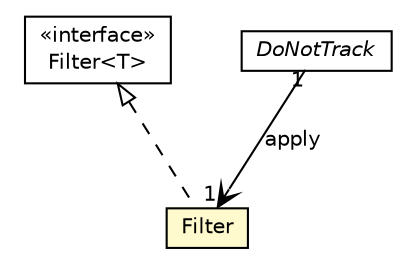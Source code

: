 #!/usr/local/bin/dot
#
# Class diagram 
# Generated by UMLGraph version R5_6-24-gf6e263 (http://www.umlgraph.org/)
#

digraph G {
	edge [fontname="Helvetica",fontsize=10,labelfontname="Helvetica",labelfontsize=10];
	node [fontname="Helvetica",fontsize=10,shape=plaintext];
	nodesep=0.25;
	ranksep=0.5;
	// io.werval.api.filters.Filter<T>
	c15814 [label=<<table title="io.werval.api.filters.Filter" border="0" cellborder="1" cellspacing="0" cellpadding="2" port="p" href="../api/filters/Filter.html">
		<tr><td><table border="0" cellspacing="0" cellpadding="1">
<tr><td align="center" balign="center"> &#171;interface&#187; </td></tr>
<tr><td align="center" balign="center"> Filter&lt;T&gt; </td></tr>
		</table></td></tr>
		</table>>, URL="../api/filters/Filter.html", fontname="Helvetica", fontcolor="black", fontsize=10.0];
	// io.werval.filters.DoNotTrack
	c15880 [label=<<table title="io.werval.filters.DoNotTrack" border="0" cellborder="1" cellspacing="0" cellpadding="2" port="p" href="./DoNotTrack.html">
		<tr><td><table border="0" cellspacing="0" cellpadding="1">
<tr><td align="center" balign="center"><font face="Helvetica-Oblique"> DoNotTrack </font></td></tr>
		</table></td></tr>
		</table>>, URL="./DoNotTrack.html", fontname="Helvetica", fontcolor="black", fontsize=10.0];
	// io.werval.filters.DoNotTrack.Filter
	c15881 [label=<<table title="io.werval.filters.DoNotTrack.Filter" border="0" cellborder="1" cellspacing="0" cellpadding="2" port="p" bgcolor="lemonChiffon" href="./DoNotTrack.Filter.html">
		<tr><td><table border="0" cellspacing="0" cellpadding="1">
<tr><td align="center" balign="center"> Filter </td></tr>
		</table></td></tr>
		</table>>, URL="./DoNotTrack.Filter.html", fontname="Helvetica", fontcolor="black", fontsize=10.0];
	// io.werval.filters.DoNotTrack NAVASSOC io.werval.filters.DoNotTrack.Filter
	c15880:p -> c15881:p [taillabel="1", label="apply", headlabel="1", fontname="Helvetica", fontcolor="black", fontsize=10.0, color="black", arrowhead=open];
	//io.werval.filters.DoNotTrack.Filter implements io.werval.api.filters.Filter<T>
	c15814:p -> c15881:p [dir=back,arrowtail=empty,style=dashed];
}

